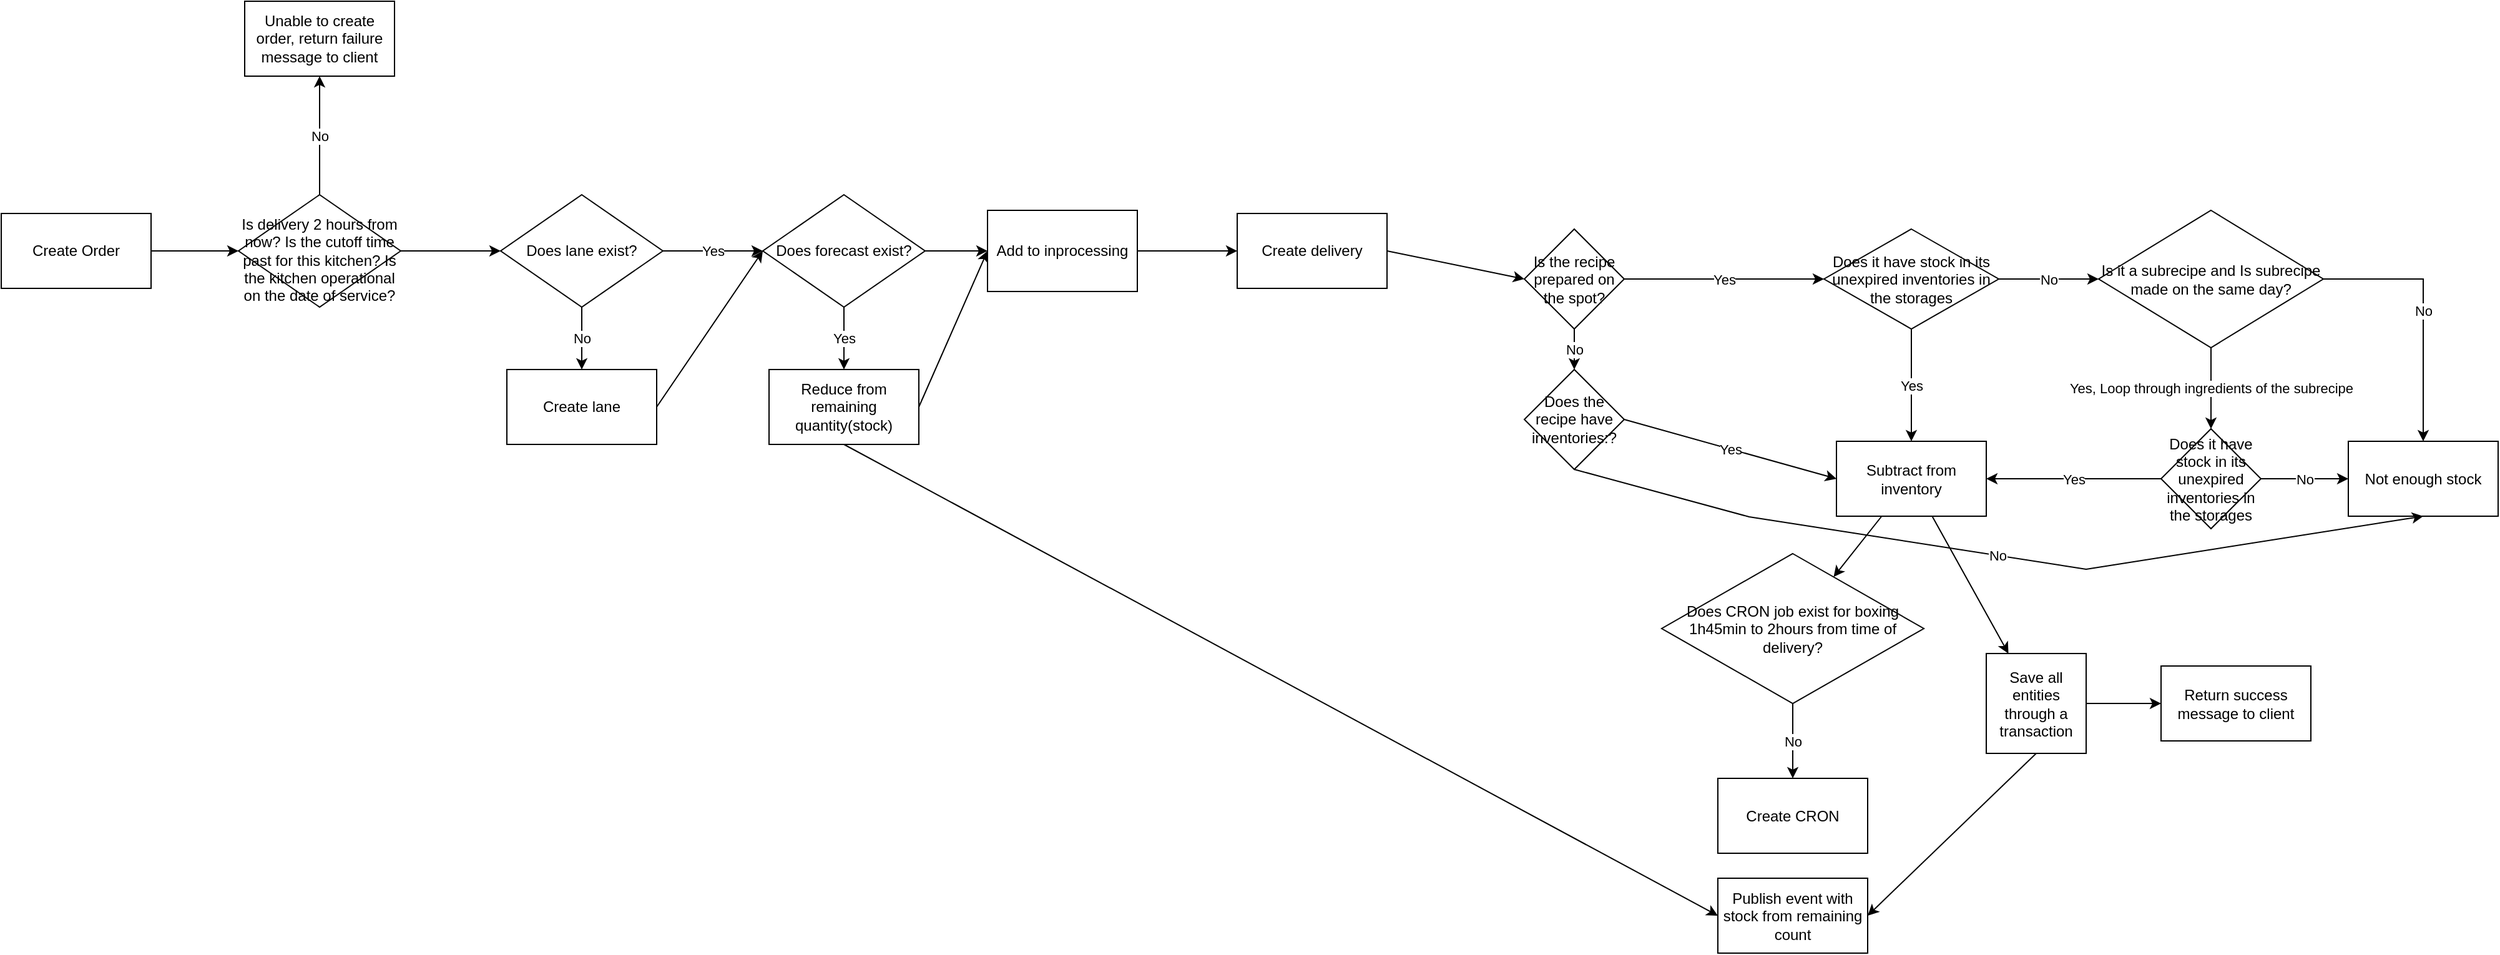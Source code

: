 <mxfile version="16.5.6" type="device"><diagram id="q7J8mHh13KA4PIrThfIT" name="Page-1"><mxGraphModel dx="1455" dy="875" grid="1" gridSize="10" guides="1" tooltips="1" connect="1" arrows="1" fold="1" page="1" pageScale="1" pageWidth="827" pageHeight="1169" math="0" shadow="0"><root><mxCell id="0"/><mxCell id="1" parent="0"/><mxCell id="XSMEoGhX89EJGhYC96am-3" value="" style="edgeStyle=orthogonalEdgeStyle;rounded=0;orthogonalLoop=1;jettySize=auto;html=1;" edge="1" parent="1" source="N_MRPOcwLydR2Qys6Il1-1" target="XSMEoGhX89EJGhYC96am-1"><mxGeometry relative="1" as="geometry"/></mxCell><mxCell id="N_MRPOcwLydR2Qys6Il1-1" value="Create Order" style="rounded=0;whiteSpace=wrap;html=1;" parent="1" vertex="1"><mxGeometry x="110" y="215" width="120" height="60" as="geometry"/></mxCell><mxCell id="XSMEoGhX89EJGhYC96am-5" value="No" style="edgeStyle=orthogonalEdgeStyle;rounded=0;orthogonalLoop=1;jettySize=auto;html=1;" edge="1" parent="1" source="XSMEoGhX89EJGhYC96am-1" target="XSMEoGhX89EJGhYC96am-4"><mxGeometry relative="1" as="geometry"/></mxCell><mxCell id="XSMEoGhX89EJGhYC96am-11" value="" style="edgeStyle=orthogonalEdgeStyle;rounded=0;orthogonalLoop=1;jettySize=auto;html=1;" edge="1" parent="1" source="XSMEoGhX89EJGhYC96am-1" target="XSMEoGhX89EJGhYC96am-10"><mxGeometry relative="1" as="geometry"/></mxCell><mxCell id="XSMEoGhX89EJGhYC96am-1" value="&lt;br&gt;Is delivery 2 hours from now? Is the cutoff time past for this kitchen? Is the kitchen operational on the date of service?" style="rhombus;whiteSpace=wrap;html=1;" vertex="1" parent="1"><mxGeometry x="300" y="200" width="130" height="90" as="geometry"/></mxCell><mxCell id="XSMEoGhX89EJGhYC96am-4" value="Unable to create order, return failure message to client" style="whiteSpace=wrap;html=1;" vertex="1" parent="1"><mxGeometry x="305" y="45" width="120" height="60" as="geometry"/></mxCell><mxCell id="XSMEoGhX89EJGhYC96am-13" value="No" style="edgeStyle=orthogonalEdgeStyle;rounded=0;orthogonalLoop=1;jettySize=auto;html=1;" edge="1" parent="1" source="XSMEoGhX89EJGhYC96am-10" target="XSMEoGhX89EJGhYC96am-12"><mxGeometry relative="1" as="geometry"/></mxCell><mxCell id="XSMEoGhX89EJGhYC96am-15" value="Yes" style="edgeStyle=orthogonalEdgeStyle;rounded=0;orthogonalLoop=1;jettySize=auto;html=1;" edge="1" parent="1" source="XSMEoGhX89EJGhYC96am-10" target="XSMEoGhX89EJGhYC96am-14"><mxGeometry relative="1" as="geometry"/></mxCell><mxCell id="XSMEoGhX89EJGhYC96am-10" value="Does lane exist?" style="rhombus;whiteSpace=wrap;html=1;" vertex="1" parent="1"><mxGeometry x="510" y="200" width="130" height="90" as="geometry"/></mxCell><mxCell id="XSMEoGhX89EJGhYC96am-21" style="edgeStyle=none;rounded=0;orthogonalLoop=1;jettySize=auto;html=1;exitX=1;exitY=0.5;exitDx=0;exitDy=0;entryX=0;entryY=0.5;entryDx=0;entryDy=0;" edge="1" parent="1" source="XSMEoGhX89EJGhYC96am-12" target="XSMEoGhX89EJGhYC96am-14"><mxGeometry relative="1" as="geometry"/></mxCell><mxCell id="XSMEoGhX89EJGhYC96am-12" value="Create lane" style="whiteSpace=wrap;html=1;" vertex="1" parent="1"><mxGeometry x="515" y="340" width="120" height="60" as="geometry"/></mxCell><mxCell id="XSMEoGhX89EJGhYC96am-23" value="Yes" style="edgeStyle=none;rounded=0;orthogonalLoop=1;jettySize=auto;html=1;" edge="1" parent="1" source="XSMEoGhX89EJGhYC96am-14" target="XSMEoGhX89EJGhYC96am-22"><mxGeometry relative="1" as="geometry"/></mxCell><mxCell id="XSMEoGhX89EJGhYC96am-25" value="" style="edgeStyle=none;rounded=0;orthogonalLoop=1;jettySize=auto;html=1;" edge="1" parent="1" source="XSMEoGhX89EJGhYC96am-14" target="XSMEoGhX89EJGhYC96am-24"><mxGeometry relative="1" as="geometry"/></mxCell><mxCell id="XSMEoGhX89EJGhYC96am-14" value="Does forecast exist?" style="rhombus;whiteSpace=wrap;html=1;" vertex="1" parent="1"><mxGeometry x="720" y="200" width="130" height="90" as="geometry"/></mxCell><mxCell id="XSMEoGhX89EJGhYC96am-26" style="edgeStyle=none;rounded=0;orthogonalLoop=1;jettySize=auto;html=1;exitX=1;exitY=0.5;exitDx=0;exitDy=0;entryX=0;entryY=0.5;entryDx=0;entryDy=0;" edge="1" parent="1" source="XSMEoGhX89EJGhYC96am-22" target="XSMEoGhX89EJGhYC96am-24"><mxGeometry relative="1" as="geometry"/></mxCell><mxCell id="XSMEoGhX89EJGhYC96am-54" style="edgeStyle=none;rounded=0;orthogonalLoop=1;jettySize=auto;html=1;exitX=0.5;exitY=1;exitDx=0;exitDy=0;entryX=0;entryY=0.5;entryDx=0;entryDy=0;" edge="1" parent="1" source="XSMEoGhX89EJGhYC96am-22" target="XSMEoGhX89EJGhYC96am-50"><mxGeometry relative="1" as="geometry"/></mxCell><mxCell id="XSMEoGhX89EJGhYC96am-22" value="Reduce from remaining quantity(stock)" style="whiteSpace=wrap;html=1;" vertex="1" parent="1"><mxGeometry x="725" y="340" width="120" height="60" as="geometry"/></mxCell><mxCell id="XSMEoGhX89EJGhYC96am-28" value="" style="edgeStyle=none;rounded=0;orthogonalLoop=1;jettySize=auto;html=1;" edge="1" parent="1" source="XSMEoGhX89EJGhYC96am-24" target="XSMEoGhX89EJGhYC96am-27"><mxGeometry relative="1" as="geometry"/></mxCell><mxCell id="XSMEoGhX89EJGhYC96am-24" value="Add to inprocessing" style="whiteSpace=wrap;html=1;" vertex="1" parent="1"><mxGeometry x="900" y="212.5" width="120" height="65" as="geometry"/></mxCell><mxCell id="XSMEoGhX89EJGhYC96am-77" style="edgeStyle=none;rounded=0;orthogonalLoop=1;jettySize=auto;html=1;exitX=1;exitY=0.5;exitDx=0;exitDy=0;entryX=0;entryY=0.5;entryDx=0;entryDy=0;" edge="1" parent="1" source="XSMEoGhX89EJGhYC96am-27" target="XSMEoGhX89EJGhYC96am-73"><mxGeometry relative="1" as="geometry"/></mxCell><mxCell id="XSMEoGhX89EJGhYC96am-27" value="Create delivery" style="whiteSpace=wrap;html=1;" vertex="1" parent="1"><mxGeometry x="1100" y="215" width="120" height="60" as="geometry"/></mxCell><mxCell id="XSMEoGhX89EJGhYC96am-36" value="Yes" style="edgeStyle=none;rounded=0;orthogonalLoop=1;jettySize=auto;html=1;" edge="1" parent="1" source="XSMEoGhX89EJGhYC96am-33" target="XSMEoGhX89EJGhYC96am-35"><mxGeometry relative="1" as="geometry"/></mxCell><mxCell id="XSMEoGhX89EJGhYC96am-38" value="No" style="edgeStyle=none;rounded=0;orthogonalLoop=1;jettySize=auto;html=1;" edge="1" parent="1" source="XSMEoGhX89EJGhYC96am-33" target="XSMEoGhX89EJGhYC96am-37"><mxGeometry relative="1" as="geometry"/></mxCell><mxCell id="XSMEoGhX89EJGhYC96am-33" value="Does it have stock in its unexpired inventories in the storages" style="rhombus;whiteSpace=wrap;html=1;" vertex="1" parent="1"><mxGeometry x="1570" y="227.5" width="140" height="80" as="geometry"/></mxCell><mxCell id="XSMEoGhX89EJGhYC96am-63" value="" style="edgeStyle=none;rounded=0;orthogonalLoop=1;jettySize=auto;html=1;" edge="1" parent="1" source="XSMEoGhX89EJGhYC96am-35" target="XSMEoGhX89EJGhYC96am-58"><mxGeometry relative="1" as="geometry"/></mxCell><mxCell id="XSMEoGhX89EJGhYC96am-66" value="" style="edgeStyle=none;rounded=0;orthogonalLoop=1;jettySize=auto;html=1;" edge="1" parent="1" source="XSMEoGhX89EJGhYC96am-35" target="XSMEoGhX89EJGhYC96am-64"><mxGeometry relative="1" as="geometry"/></mxCell><mxCell id="XSMEoGhX89EJGhYC96am-35" value="Subtract from inventory" style="whiteSpace=wrap;html=1;" vertex="1" parent="1"><mxGeometry x="1580" y="397.5" width="120" height="60" as="geometry"/></mxCell><mxCell id="XSMEoGhX89EJGhYC96am-40" value="Yes, Loop through ingredients of the subrecipe" style="edgeStyle=none;rounded=0;orthogonalLoop=1;jettySize=auto;html=1;" edge="1" parent="1" source="XSMEoGhX89EJGhYC96am-37" target="XSMEoGhX89EJGhYC96am-39"><mxGeometry relative="1" as="geometry"/></mxCell><mxCell id="XSMEoGhX89EJGhYC96am-45" value="No" style="edgeStyle=none;rounded=0;orthogonalLoop=1;jettySize=auto;html=1;exitX=1;exitY=0.5;exitDx=0;exitDy=0;entryX=0.5;entryY=0;entryDx=0;entryDy=0;" edge="1" parent="1" source="XSMEoGhX89EJGhYC96am-37" target="XSMEoGhX89EJGhYC96am-42"><mxGeometry relative="1" as="geometry"><Array as="points"><mxPoint x="2050" y="267.5"/></Array></mxGeometry></mxCell><mxCell id="XSMEoGhX89EJGhYC96am-37" value="Is it a subrecipe and Is subrecipe made on the same day?" style="rhombus;whiteSpace=wrap;html=1;" vertex="1" parent="1"><mxGeometry x="1790" y="212.5" width="180" height="110" as="geometry"/></mxCell><mxCell id="XSMEoGhX89EJGhYC96am-41" value="Yes" style="edgeStyle=none;rounded=0;orthogonalLoop=1;jettySize=auto;html=1;exitX=0;exitY=0.5;exitDx=0;exitDy=0;entryX=1;entryY=0.5;entryDx=0;entryDy=0;" edge="1" parent="1" source="XSMEoGhX89EJGhYC96am-39" target="XSMEoGhX89EJGhYC96am-35"><mxGeometry relative="1" as="geometry"/></mxCell><mxCell id="XSMEoGhX89EJGhYC96am-43" value="No" style="edgeStyle=none;rounded=0;orthogonalLoop=1;jettySize=auto;html=1;" edge="1" parent="1" source="XSMEoGhX89EJGhYC96am-39" target="XSMEoGhX89EJGhYC96am-42"><mxGeometry relative="1" as="geometry"/></mxCell><mxCell id="XSMEoGhX89EJGhYC96am-39" value="Does it have stock in its unexpired inventories in the storages" style="rhombus;whiteSpace=wrap;html=1;" vertex="1" parent="1"><mxGeometry x="1840" y="387.5" width="80" height="80" as="geometry"/></mxCell><mxCell id="XSMEoGhX89EJGhYC96am-42" value="Not enough stock" style="whiteSpace=wrap;html=1;" vertex="1" parent="1"><mxGeometry x="1990" y="397.5" width="120" height="60" as="geometry"/></mxCell><mxCell id="XSMEoGhX89EJGhYC96am-50" value="Publish event with stock from remaining count" style="whiteSpace=wrap;html=1;" vertex="1" parent="1"><mxGeometry x="1485" y="747.5" width="120" height="60" as="geometry"/></mxCell><mxCell id="XSMEoGhX89EJGhYC96am-60" value="No" style="edgeStyle=none;rounded=0;orthogonalLoop=1;jettySize=auto;html=1;" edge="1" parent="1" source="XSMEoGhX89EJGhYC96am-58" target="XSMEoGhX89EJGhYC96am-59"><mxGeometry relative="1" as="geometry"/></mxCell><mxCell id="XSMEoGhX89EJGhYC96am-58" value="Does CRON job exist for boxing 1h45min to 2hours from time of delivery?" style="rhombus;whiteSpace=wrap;html=1;" vertex="1" parent="1"><mxGeometry x="1440" y="487.5" width="210" height="120" as="geometry"/></mxCell><mxCell id="XSMEoGhX89EJGhYC96am-59" value="Create CRON" style="whiteSpace=wrap;html=1;" vertex="1" parent="1"><mxGeometry x="1485" y="667.5" width="120" height="60" as="geometry"/></mxCell><mxCell id="XSMEoGhX89EJGhYC96am-68" style="edgeStyle=none;rounded=0;orthogonalLoop=1;jettySize=auto;html=1;exitX=0.5;exitY=1;exitDx=0;exitDy=0;entryX=1;entryY=0.5;entryDx=0;entryDy=0;" edge="1" parent="1" source="XSMEoGhX89EJGhYC96am-64" target="XSMEoGhX89EJGhYC96am-50"><mxGeometry relative="1" as="geometry"/></mxCell><mxCell id="XSMEoGhX89EJGhYC96am-71" value="" style="edgeStyle=none;rounded=0;orthogonalLoop=1;jettySize=auto;html=1;" edge="1" parent="1" source="XSMEoGhX89EJGhYC96am-64" target="XSMEoGhX89EJGhYC96am-70"><mxGeometry relative="1" as="geometry"/></mxCell><mxCell id="XSMEoGhX89EJGhYC96am-64" value="Save all entities through a transaction" style="whiteSpace=wrap;html=1;aspect=fixed;" vertex="1" parent="1"><mxGeometry x="1700" y="567.5" width="80" height="80" as="geometry"/></mxCell><mxCell id="XSMEoGhX89EJGhYC96am-70" value="Return success message to client" style="whiteSpace=wrap;html=1;" vertex="1" parent="1"><mxGeometry x="1840" y="577.5" width="120" height="60" as="geometry"/></mxCell><mxCell id="XSMEoGhX89EJGhYC96am-80" value="Yes" style="edgeStyle=none;rounded=0;orthogonalLoop=1;jettySize=auto;html=1;exitX=1;exitY=0.5;exitDx=0;exitDy=0;entryX=0;entryY=0.5;entryDx=0;entryDy=0;" edge="1" parent="1" source="XSMEoGhX89EJGhYC96am-72" target="XSMEoGhX89EJGhYC96am-35"><mxGeometry relative="1" as="geometry"/></mxCell><mxCell id="XSMEoGhX89EJGhYC96am-81" value="No" style="edgeStyle=none;rounded=0;orthogonalLoop=1;jettySize=auto;html=1;exitX=0.5;exitY=1;exitDx=0;exitDy=0;entryX=0.5;entryY=1;entryDx=0;entryDy=0;" edge="1" parent="1" source="XSMEoGhX89EJGhYC96am-72" target="XSMEoGhX89EJGhYC96am-42"><mxGeometry relative="1" as="geometry"><Array as="points"><mxPoint x="1510" y="458"/><mxPoint x="1780" y="500"/></Array></mxGeometry></mxCell><mxCell id="XSMEoGhX89EJGhYC96am-72" value="Does the recipe have inventories:?" style="rhombus;whiteSpace=wrap;html=1;" vertex="1" parent="1"><mxGeometry x="1330" y="340" width="80" height="80" as="geometry"/></mxCell><mxCell id="XSMEoGhX89EJGhYC96am-76" value="Yes" style="edgeStyle=none;rounded=0;orthogonalLoop=1;jettySize=auto;html=1;exitX=1;exitY=0.5;exitDx=0;exitDy=0;entryX=0;entryY=0.5;entryDx=0;entryDy=0;" edge="1" parent="1" source="XSMEoGhX89EJGhYC96am-73" target="XSMEoGhX89EJGhYC96am-33"><mxGeometry relative="1" as="geometry"/></mxCell><mxCell id="XSMEoGhX89EJGhYC96am-78" value="No" style="edgeStyle=none;rounded=0;orthogonalLoop=1;jettySize=auto;html=1;exitX=0.5;exitY=1;exitDx=0;exitDy=0;entryX=0.5;entryY=0;entryDx=0;entryDy=0;" edge="1" parent="1" source="XSMEoGhX89EJGhYC96am-73" target="XSMEoGhX89EJGhYC96am-72"><mxGeometry relative="1" as="geometry"/></mxCell><mxCell id="XSMEoGhX89EJGhYC96am-73" value="Is the recipe prepared on the spot?" style="rhombus;whiteSpace=wrap;html=1;" vertex="1" parent="1"><mxGeometry x="1330" y="227.5" width="80" height="80" as="geometry"/></mxCell></root></mxGraphModel></diagram></mxfile>